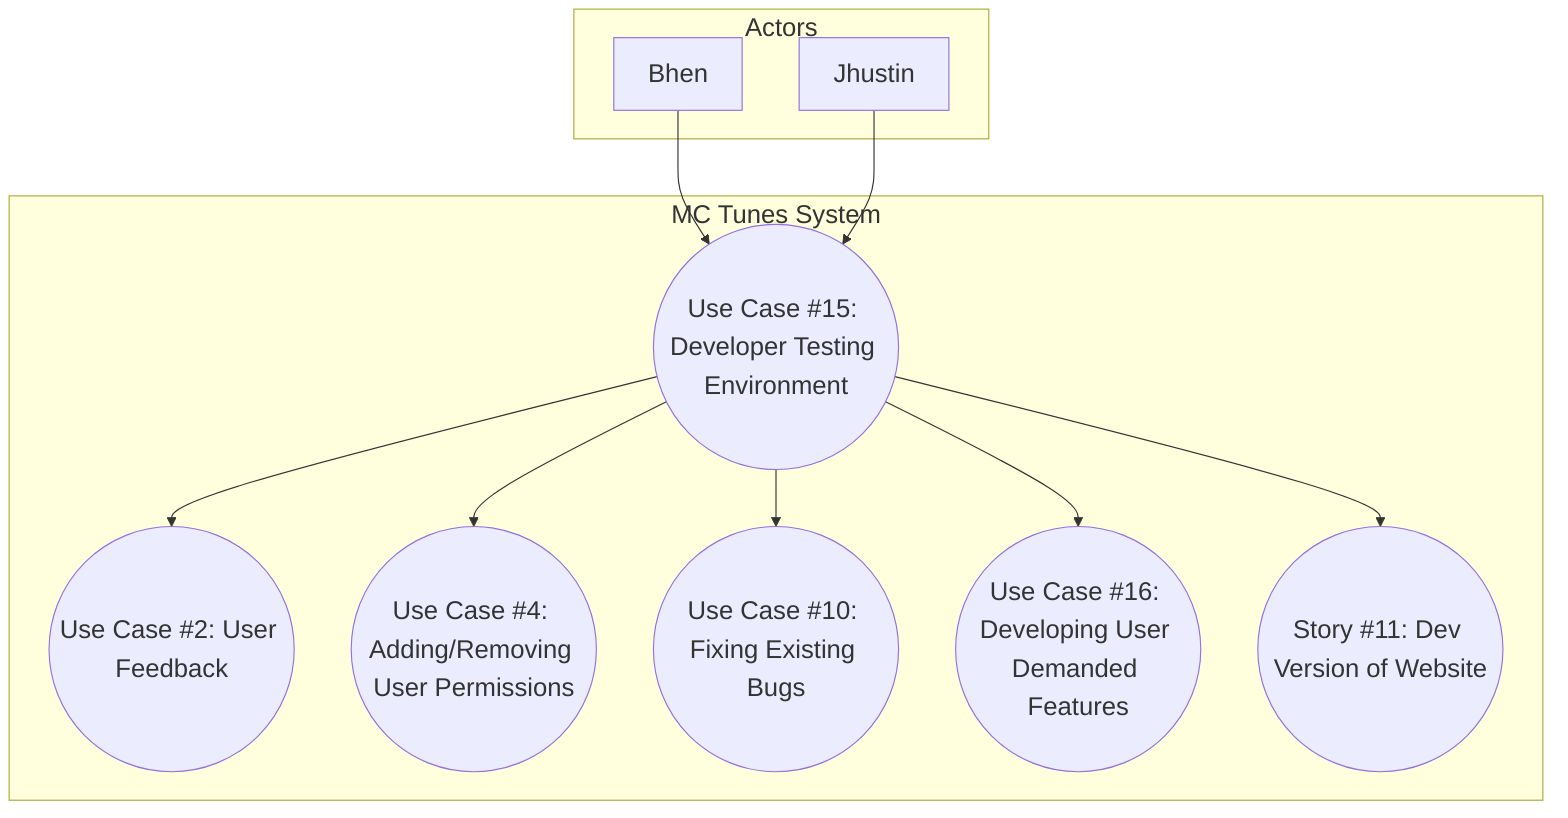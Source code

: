 ---
config:
  layout: dagre
  themeVariables:
    fontSize: 22.5px
---
flowchart TD
 subgraph Actors["Actors"]
        A1["Bhen"]
        A2["Jhustin"]
  end
 subgraph System["MC Tunes System"]
        UC15(("Use Case #15: Developer Testing Environment"))
        UC2(("Use Case #2: User Feedback"))
        UC4(("Use Case #4: Adding/Removing User Permissions"))
        UC10(("Use Case #10: Fixing Existing Bugs"))
        UC16(("Use Case #16: Developing User Demanded Features"))
        US11(("Story #11: Dev Version of Website"))
   
  end
    A1 --> UC15
    A2 --> UC15
    UC15 --> UC2
    UC15 --> UC4
    UC15 --> UC10
    UC15 --> UC16
    UC15 --> US11